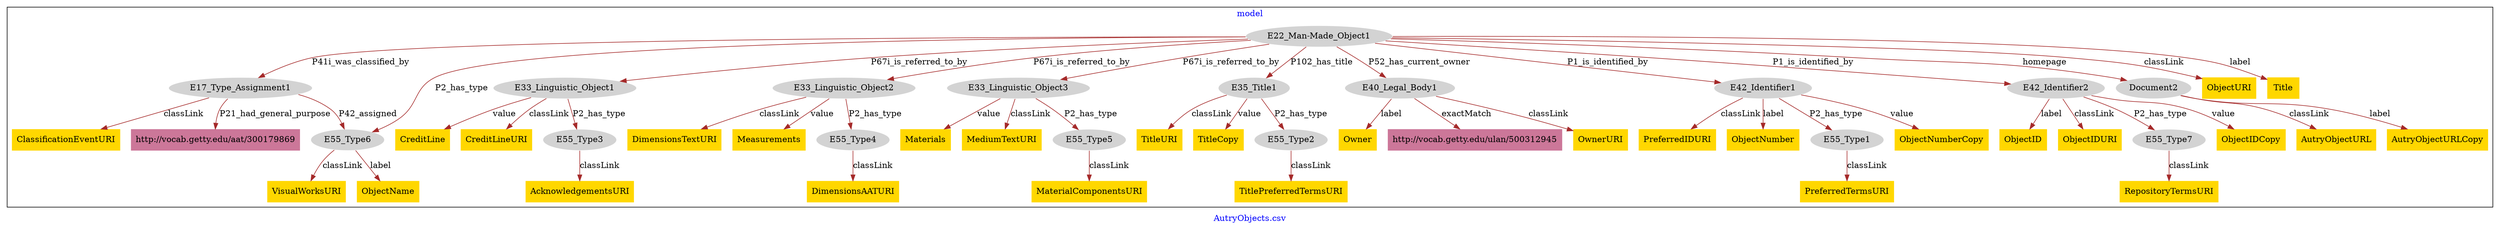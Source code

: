 digraph n0 {
fontcolor="blue"
remincross="true"
label="AutryObjects.csv"
subgraph cluster {
label="model"
n2[style="filled",color="white",fillcolor="lightgray",label="E17_Type_Assignment1"];
n3[style="filled",color="white",fillcolor="lightgray",label="E55_Type6"];
n4[style="filled",color="white",fillcolor="lightgray",label="E22_Man-Made_Object1"];
n5[style="filled",color="white",fillcolor="lightgray",label="E33_Linguistic_Object1"];
n6[style="filled",color="white",fillcolor="lightgray",label="E33_Linguistic_Object2"];
n7[style="filled",color="white",fillcolor="lightgray",label="E33_Linguistic_Object3"];
n8[style="filled",color="white",fillcolor="lightgray",label="E35_Title1"];
n9[style="filled",color="white",fillcolor="lightgray",label="E40_Legal_Body1"];
n10[style="filled",color="white",fillcolor="lightgray",label="E42_Identifier1"];
n11[style="filled",color="white",fillcolor="lightgray",label="E42_Identifier2"];
n12[style="filled",color="white",fillcolor="lightgray",label="Document2"];
n13[style="filled",color="white",fillcolor="lightgray",label="E55_Type3"];
n14[style="filled",color="white",fillcolor="lightgray",label="E55_Type4"];
n15[style="filled",color="white",fillcolor="lightgray",label="E55_Type5"];
n16[style="filled",color="white",fillcolor="lightgray",label="E55_Type2"];
n17[style="filled",color="white",fillcolor="lightgray",label="E55_Type1"];
n18[style="filled",color="white",fillcolor="lightgray",label="E55_Type7"];
n19[shape="plaintext",style="filled",fillcolor="gold",label="ObjectNumberCopy"];
n20[shape="plaintext",style="filled",fillcolor="gold",label="ObjectURI"];
n21[shape="plaintext",style="filled",fillcolor="gold",label="ClassificationEventURI"];
n22[shape="plaintext",style="filled",fillcolor="gold",label="VisualWorksURI"];
n23[shape="plaintext",style="filled",fillcolor="gold",label="DimensionsAATURI"];
n24[shape="plaintext",style="filled",fillcolor="gold",label="TitleURI"];
n25[shape="plaintext",style="filled",fillcolor="gold",label="AcknowledgementsURI"];
n26[shape="plaintext",style="filled",fillcolor="gold",label="OwnerURI"];
n27[shape="plaintext",style="filled",fillcolor="gold",label="PreferredTermsURI"];
n28[shape="plaintext",style="filled",fillcolor="gold",label="ObjectIDCopy"];
n29[shape="plaintext",style="filled",fillcolor="gold",label="TitlePreferredTermsURI"];
n30[shape="plaintext",style="filled",fillcolor="gold",label="DimensionsTextURI"];
n31[shape="plaintext",style="filled",fillcolor="gold",label="Measurements"];
n32[shape="plaintext",style="filled",fillcolor="gold",label="Materials"];
n33[shape="plaintext",style="filled",fillcolor="gold",label="AutryObjectURL"];
n34[shape="plaintext",style="filled",fillcolor="gold",label="MediumTextURI"];
n35[shape="plaintext",style="filled",fillcolor="gold",label="CreditLine"];
n36[shape="plaintext",style="filled",fillcolor="gold",label="MaterialComponentsURI"];
n37[shape="plaintext",style="filled",fillcolor="gold",label="ObjectName"];
n38[shape="plaintext",style="filled",fillcolor="gold",label="PreferredIDURI"];
n39[shape="plaintext",style="filled",fillcolor="gold",label="Title"];
n40[shape="plaintext",style="filled",fillcolor="gold",label="CreditLineURI"];
n41[shape="plaintext",style="filled",fillcolor="gold",label="ObjectID"];
n42[shape="plaintext",style="filled",fillcolor="gold",label="ObjectNumber"];
n43[shape="plaintext",style="filled",fillcolor="gold",label="AutryObjectURLCopy"];
n44[shape="plaintext",style="filled",fillcolor="gold",label="Owner"];
n45[shape="plaintext",style="filled",fillcolor="gold",label="TitleCopy"];
n46[shape="plaintext",style="filled",fillcolor="gold",label="RepositoryTermsURI"];
n47[shape="plaintext",style="filled",fillcolor="gold",label="ObjectIDURI"];
n48[shape="plaintext",style="filled",fillcolor="#CC7799",label="http://vocab.getty.edu/ulan/500312945"];
n49[shape="plaintext",style="filled",fillcolor="#CC7799",label="http://vocab.getty.edu/aat/300179869"];
}
n2 -> n3[color="brown",fontcolor="black",label="P42_assigned"]
n4 -> n2[color="brown",fontcolor="black",label="P41i_was_classified_by"]
n4 -> n5[color="brown",fontcolor="black",label="P67i_is_referred_to_by"]
n4 -> n6[color="brown",fontcolor="black",label="P67i_is_referred_to_by"]
n4 -> n7[color="brown",fontcolor="black",label="P67i_is_referred_to_by"]
n4 -> n8[color="brown",fontcolor="black",label="P102_has_title"]
n4 -> n9[color="brown",fontcolor="black",label="P52_has_current_owner"]
n4 -> n10[color="brown",fontcolor="black",label="P1_is_identified_by"]
n4 -> n11[color="brown",fontcolor="black",label="P1_is_identified_by"]
n4 -> n12[color="brown",fontcolor="black",label="homepage"]
n5 -> n13[color="brown",fontcolor="black",label="P2_has_type"]
n6 -> n14[color="brown",fontcolor="black",label="P2_has_type"]
n7 -> n15[color="brown",fontcolor="black",label="P2_has_type"]
n8 -> n16[color="brown",fontcolor="black",label="P2_has_type"]
n10 -> n17[color="brown",fontcolor="black",label="P2_has_type"]
n11 -> n18[color="brown",fontcolor="black",label="P2_has_type"]
n10 -> n19[color="brown",fontcolor="black",label="value"]
n4 -> n20[color="brown",fontcolor="black",label="classLink"]
n2 -> n21[color="brown",fontcolor="black",label="classLink"]
n3 -> n22[color="brown",fontcolor="black",label="classLink"]
n14 -> n23[color="brown",fontcolor="black",label="classLink"]
n8 -> n24[color="brown",fontcolor="black",label="classLink"]
n13 -> n25[color="brown",fontcolor="black",label="classLink"]
n9 -> n26[color="brown",fontcolor="black",label="classLink"]
n17 -> n27[color="brown",fontcolor="black",label="classLink"]
n11 -> n28[color="brown",fontcolor="black",label="value"]
n16 -> n29[color="brown",fontcolor="black",label="classLink"]
n6 -> n30[color="brown",fontcolor="black",label="classLink"]
n6 -> n31[color="brown",fontcolor="black",label="value"]
n7 -> n32[color="brown",fontcolor="black",label="value"]
n12 -> n33[color="brown",fontcolor="black",label="classLink"]
n7 -> n34[color="brown",fontcolor="black",label="classLink"]
n5 -> n35[color="brown",fontcolor="black",label="value"]
n15 -> n36[color="brown",fontcolor="black",label="classLink"]
n3 -> n37[color="brown",fontcolor="black",label="label"]
n10 -> n38[color="brown",fontcolor="black",label="classLink"]
n4 -> n39[color="brown",fontcolor="black",label="label"]
n5 -> n40[color="brown",fontcolor="black",label="classLink"]
n11 -> n41[color="brown",fontcolor="black",label="label"]
n10 -> n42[color="brown",fontcolor="black",label="label"]
n12 -> n43[color="brown",fontcolor="black",label="label"]
n9 -> n44[color="brown",fontcolor="black",label="label"]
n8 -> n45[color="brown",fontcolor="black",label="value"]
n18 -> n46[color="brown",fontcolor="black",label="classLink"]
n11 -> n47[color="brown",fontcolor="black",label="classLink"]
n9 -> n48[color="brown",fontcolor="black",label="exactMatch"]
n4 -> n3[color="brown",fontcolor="black",label="P2_has_type"]
n2 -> n49[color="brown",fontcolor="black",label="P21_had_general_purpose"]
}
